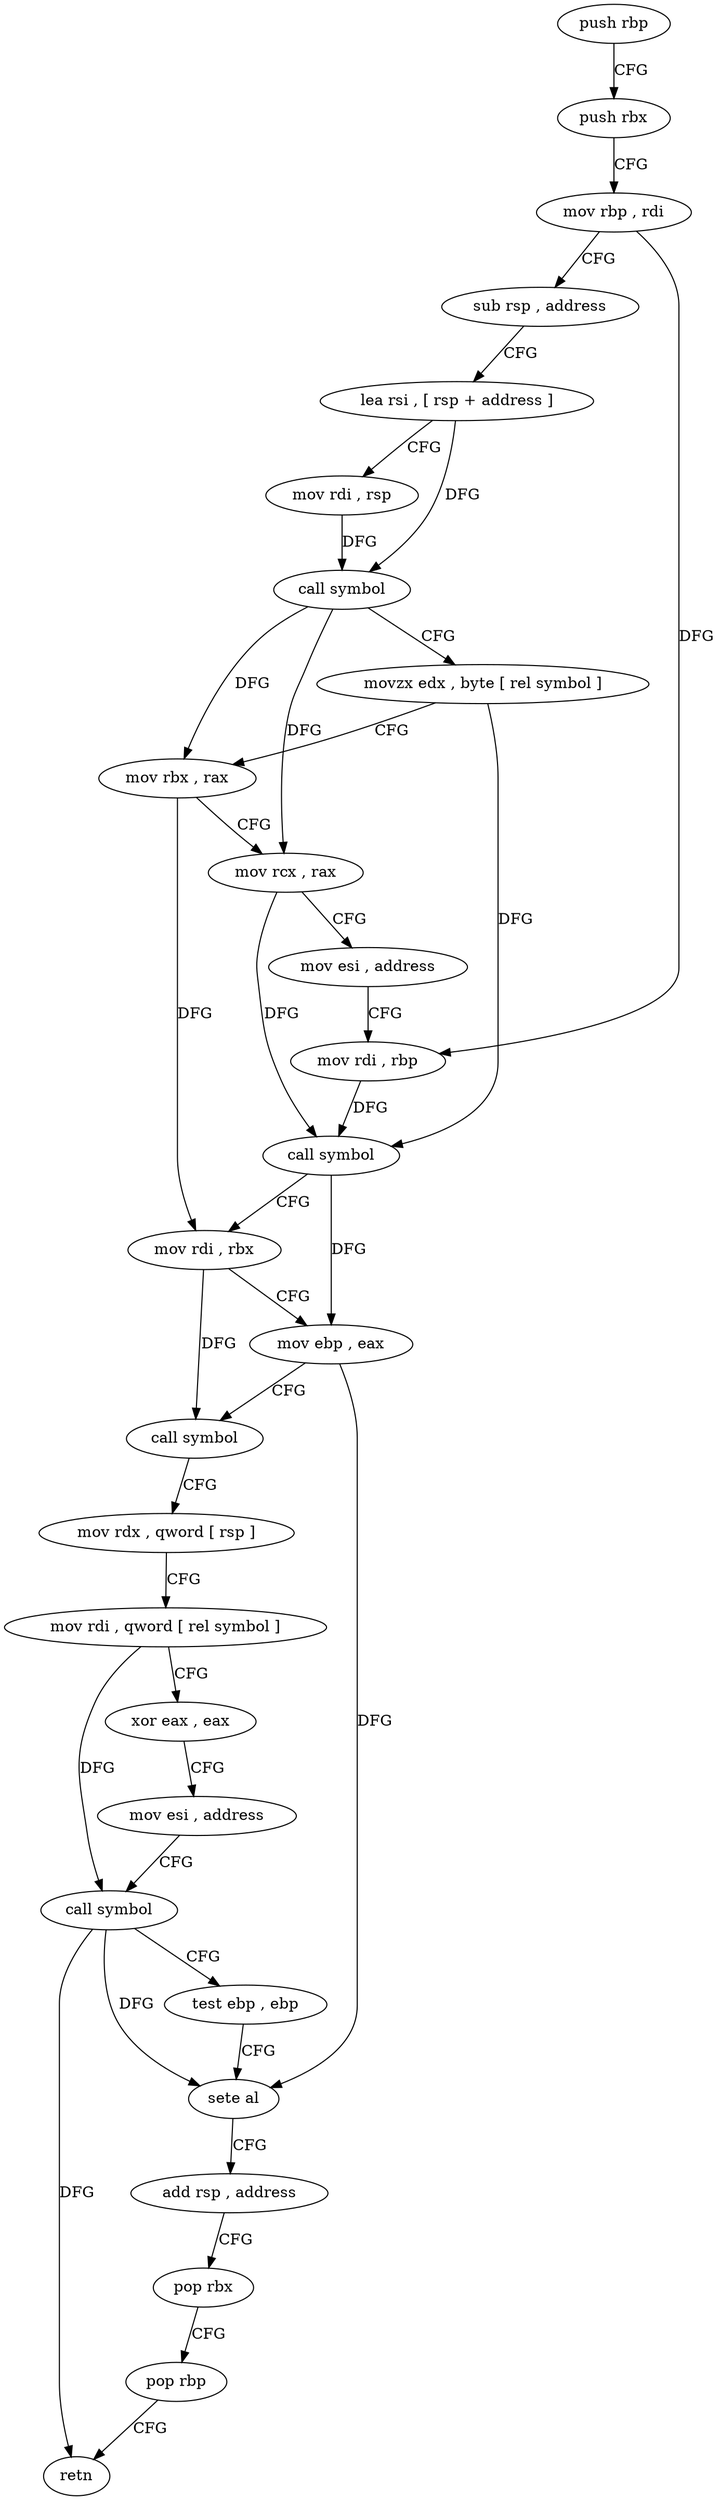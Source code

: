digraph "func" {
"4216720" [label = "push rbp" ]
"4216721" [label = "push rbx" ]
"4216722" [label = "mov rbp , rdi" ]
"4216725" [label = "sub rsp , address" ]
"4216729" [label = "lea rsi , [ rsp + address ]" ]
"4216734" [label = "mov rdi , rsp" ]
"4216737" [label = "call symbol" ]
"4216742" [label = "movzx edx , byte [ rel symbol ]" ]
"4216749" [label = "mov rbx , rax" ]
"4216752" [label = "mov rcx , rax" ]
"4216755" [label = "mov esi , address" ]
"4216760" [label = "mov rdi , rbp" ]
"4216763" [label = "call symbol" ]
"4216768" [label = "mov rdi , rbx" ]
"4216771" [label = "mov ebp , eax" ]
"4216773" [label = "call symbol" ]
"4216778" [label = "mov rdx , qword [ rsp ]" ]
"4216782" [label = "mov rdi , qword [ rel symbol ]" ]
"4216789" [label = "xor eax , eax" ]
"4216791" [label = "mov esi , address" ]
"4216796" [label = "call symbol" ]
"4216801" [label = "test ebp , ebp" ]
"4216803" [label = "sete al" ]
"4216806" [label = "add rsp , address" ]
"4216810" [label = "pop rbx" ]
"4216811" [label = "pop rbp" ]
"4216812" [label = "retn" ]
"4216720" -> "4216721" [ label = "CFG" ]
"4216721" -> "4216722" [ label = "CFG" ]
"4216722" -> "4216725" [ label = "CFG" ]
"4216722" -> "4216760" [ label = "DFG" ]
"4216725" -> "4216729" [ label = "CFG" ]
"4216729" -> "4216734" [ label = "CFG" ]
"4216729" -> "4216737" [ label = "DFG" ]
"4216734" -> "4216737" [ label = "DFG" ]
"4216737" -> "4216742" [ label = "CFG" ]
"4216737" -> "4216749" [ label = "DFG" ]
"4216737" -> "4216752" [ label = "DFG" ]
"4216742" -> "4216749" [ label = "CFG" ]
"4216742" -> "4216763" [ label = "DFG" ]
"4216749" -> "4216752" [ label = "CFG" ]
"4216749" -> "4216768" [ label = "DFG" ]
"4216752" -> "4216755" [ label = "CFG" ]
"4216752" -> "4216763" [ label = "DFG" ]
"4216755" -> "4216760" [ label = "CFG" ]
"4216760" -> "4216763" [ label = "DFG" ]
"4216763" -> "4216768" [ label = "CFG" ]
"4216763" -> "4216771" [ label = "DFG" ]
"4216768" -> "4216771" [ label = "CFG" ]
"4216768" -> "4216773" [ label = "DFG" ]
"4216771" -> "4216773" [ label = "CFG" ]
"4216771" -> "4216803" [ label = "DFG" ]
"4216773" -> "4216778" [ label = "CFG" ]
"4216778" -> "4216782" [ label = "CFG" ]
"4216782" -> "4216789" [ label = "CFG" ]
"4216782" -> "4216796" [ label = "DFG" ]
"4216789" -> "4216791" [ label = "CFG" ]
"4216791" -> "4216796" [ label = "CFG" ]
"4216796" -> "4216801" [ label = "CFG" ]
"4216796" -> "4216803" [ label = "DFG" ]
"4216796" -> "4216812" [ label = "DFG" ]
"4216801" -> "4216803" [ label = "CFG" ]
"4216803" -> "4216806" [ label = "CFG" ]
"4216806" -> "4216810" [ label = "CFG" ]
"4216810" -> "4216811" [ label = "CFG" ]
"4216811" -> "4216812" [ label = "CFG" ]
}
